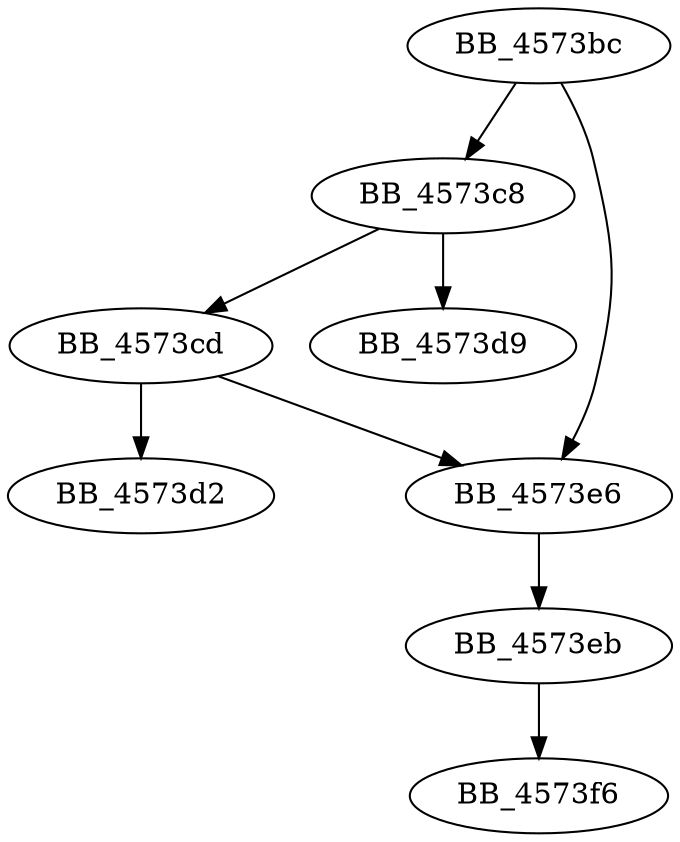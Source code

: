 DiGraph sub_4573BC{
BB_4573bc->BB_4573c8
BB_4573bc->BB_4573e6
BB_4573c8->BB_4573cd
BB_4573c8->BB_4573d9
BB_4573cd->BB_4573d2
BB_4573cd->BB_4573e6
BB_4573e6->BB_4573eb
BB_4573eb->BB_4573f6
}

